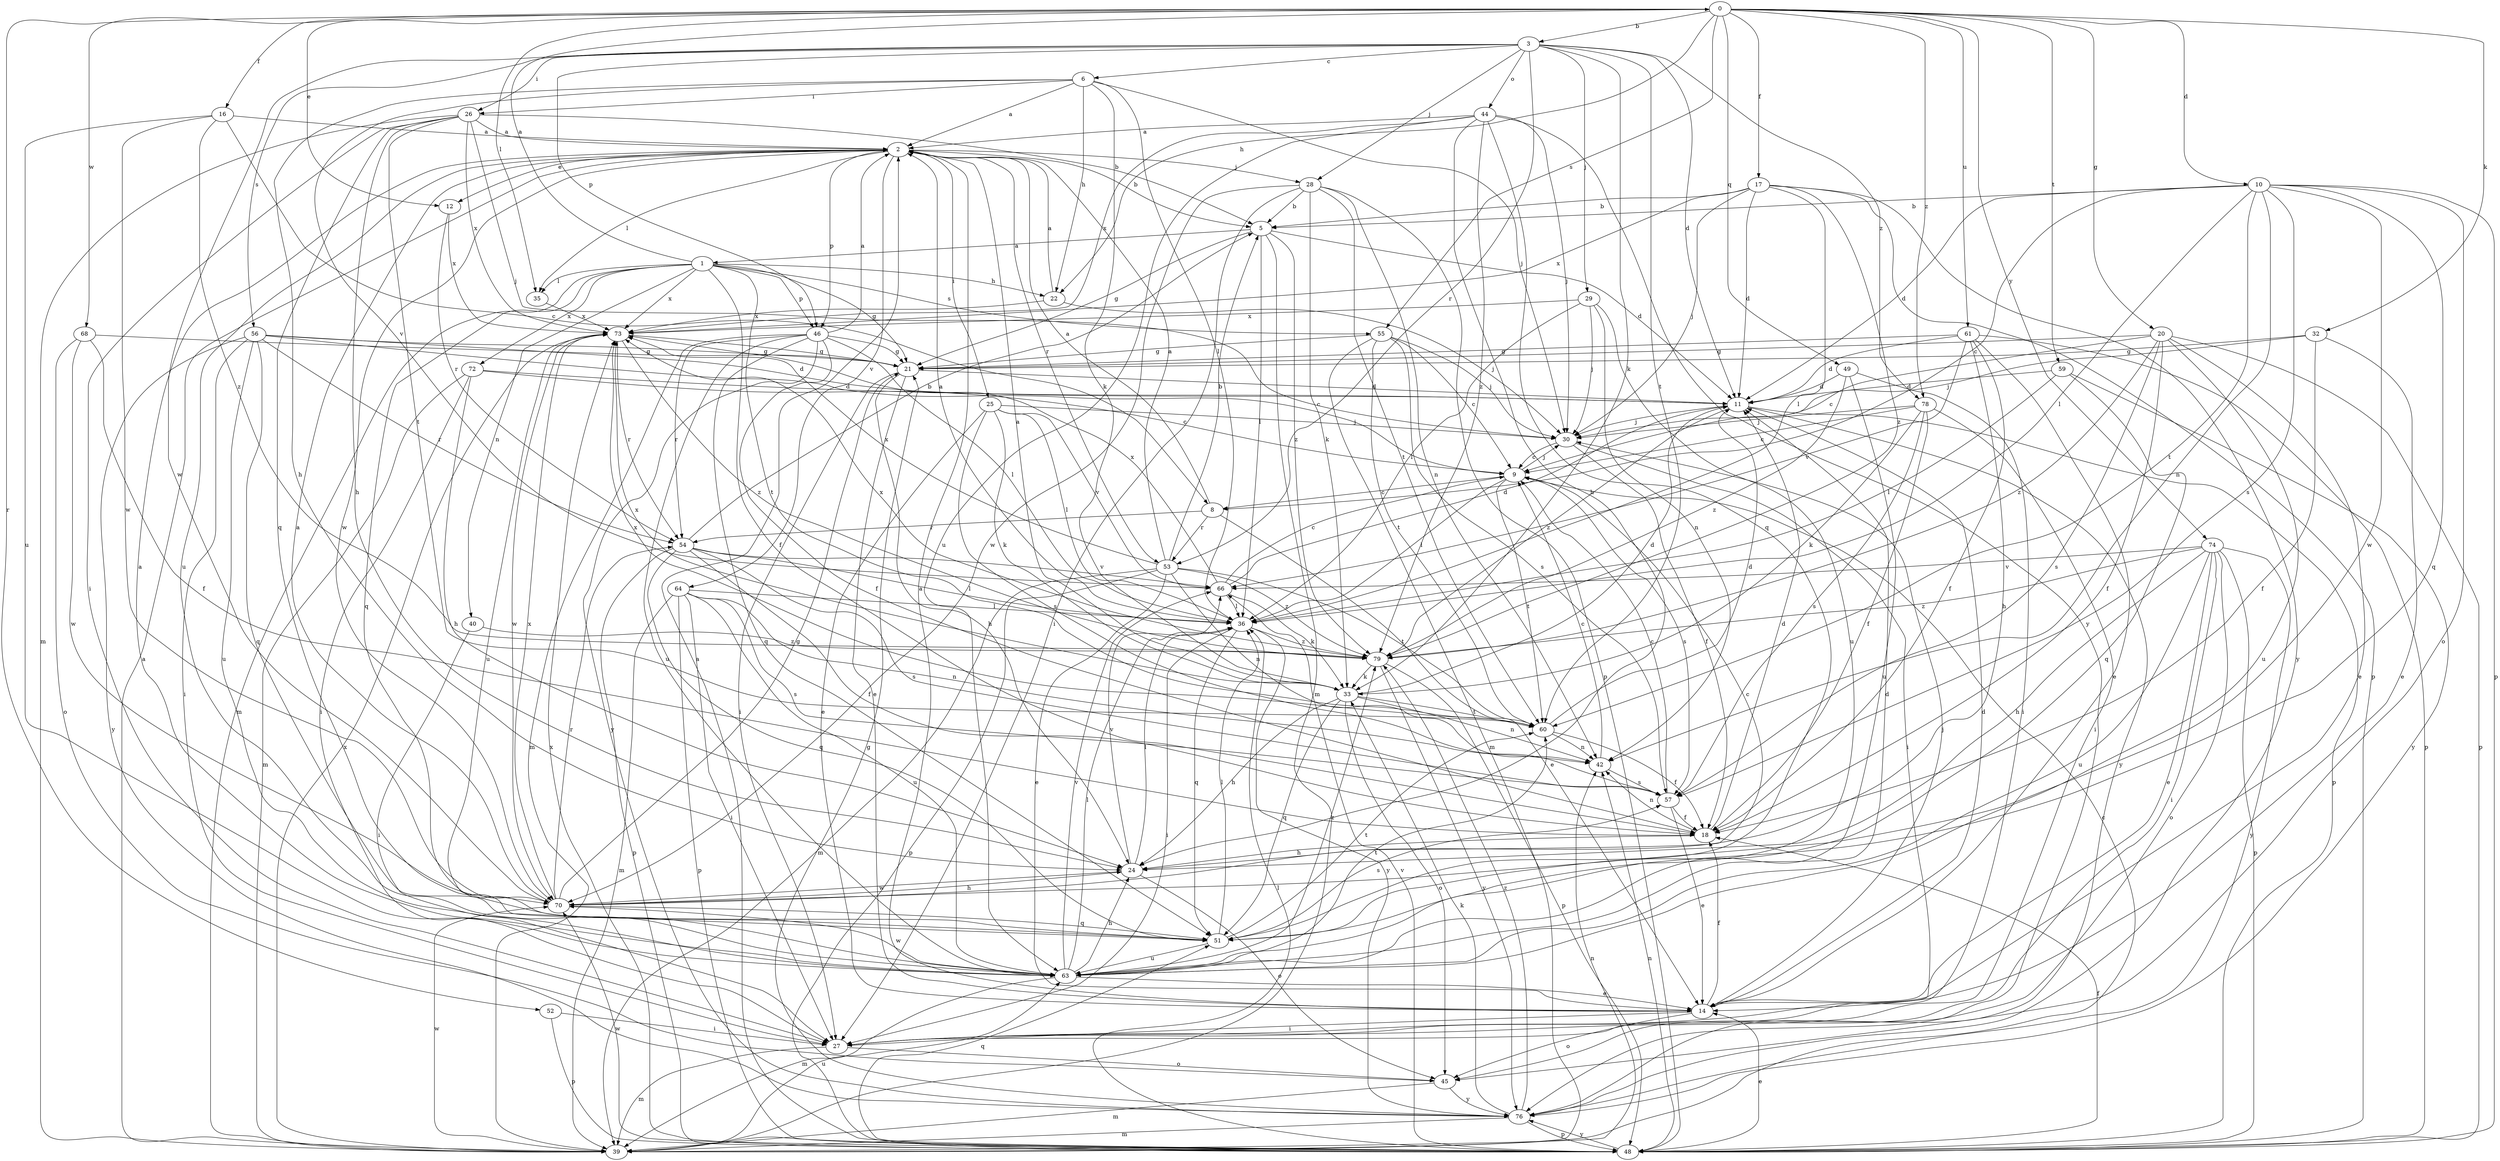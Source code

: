 strict digraph  {
0;
1;
2;
3;
5;
6;
8;
9;
10;
11;
12;
14;
16;
17;
18;
20;
21;
22;
24;
25;
26;
27;
28;
29;
30;
32;
33;
35;
36;
39;
40;
42;
44;
45;
46;
48;
49;
51;
52;
53;
54;
55;
56;
57;
59;
60;
61;
63;
64;
66;
68;
70;
72;
73;
74;
76;
78;
79;
0 -> 3  [label=b];
0 -> 10  [label=d];
0 -> 12  [label=e];
0 -> 16  [label=f];
0 -> 17  [label=f];
0 -> 20  [label=g];
0 -> 22  [label=h];
0 -> 32  [label=k];
0 -> 35  [label=l];
0 -> 49  [label=q];
0 -> 52  [label=r];
0 -> 55  [label=s];
0 -> 59  [label=t];
0 -> 61  [label=u];
0 -> 68  [label=w];
0 -> 74  [label=y];
0 -> 78  [label=z];
1 -> 0  [label=a];
1 -> 18  [label=f];
1 -> 21  [label=g];
1 -> 22  [label=h];
1 -> 35  [label=l];
1 -> 39  [label=m];
1 -> 40  [label=n];
1 -> 46  [label=p];
1 -> 51  [label=q];
1 -> 55  [label=s];
1 -> 60  [label=t];
1 -> 72  [label=x];
1 -> 73  [label=x];
2 -> 5  [label=b];
2 -> 12  [label=e];
2 -> 25  [label=i];
2 -> 28  [label=j];
2 -> 35  [label=l];
2 -> 46  [label=p];
2 -> 53  [label=r];
2 -> 63  [label=u];
2 -> 64  [label=v];
2 -> 70  [label=w];
3 -> 6  [label=c];
3 -> 11  [label=d];
3 -> 26  [label=i];
3 -> 28  [label=j];
3 -> 29  [label=j];
3 -> 33  [label=k];
3 -> 44  [label=o];
3 -> 46  [label=p];
3 -> 53  [label=r];
3 -> 56  [label=s];
3 -> 60  [label=t];
3 -> 70  [label=w];
3 -> 78  [label=z];
5 -> 1  [label=a];
5 -> 11  [label=d];
5 -> 21  [label=g];
5 -> 36  [label=l];
5 -> 39  [label=m];
5 -> 79  [label=z];
6 -> 2  [label=a];
6 -> 22  [label=h];
6 -> 24  [label=h];
6 -> 26  [label=i];
6 -> 30  [label=j];
6 -> 33  [label=k];
6 -> 36  [label=l];
6 -> 66  [label=v];
8 -> 2  [label=a];
8 -> 14  [label=e];
8 -> 53  [label=r];
8 -> 54  [label=r];
9 -> 8  [label=c];
9 -> 30  [label=j];
9 -> 36  [label=l];
9 -> 57  [label=s];
9 -> 60  [label=t];
10 -> 5  [label=b];
10 -> 8  [label=c];
10 -> 11  [label=d];
10 -> 36  [label=l];
10 -> 42  [label=n];
10 -> 45  [label=o];
10 -> 48  [label=p];
10 -> 51  [label=q];
10 -> 57  [label=s];
10 -> 60  [label=t];
10 -> 70  [label=w];
11 -> 30  [label=j];
11 -> 48  [label=p];
11 -> 76  [label=y];
11 -> 79  [label=z];
12 -> 54  [label=r];
12 -> 73  [label=x];
14 -> 2  [label=a];
14 -> 11  [label=d];
14 -> 18  [label=f];
14 -> 27  [label=i];
14 -> 30  [label=j];
14 -> 45  [label=o];
16 -> 2  [label=a];
16 -> 8  [label=c];
16 -> 63  [label=u];
16 -> 70  [label=w];
16 -> 79  [label=z];
17 -> 5  [label=b];
17 -> 11  [label=d];
17 -> 30  [label=j];
17 -> 36  [label=l];
17 -> 48  [label=p];
17 -> 73  [label=x];
17 -> 76  [label=y];
17 -> 79  [label=z];
18 -> 11  [label=d];
18 -> 24  [label=h];
18 -> 42  [label=n];
20 -> 9  [label=c];
20 -> 14  [label=e];
20 -> 18  [label=f];
20 -> 21  [label=g];
20 -> 48  [label=p];
20 -> 57  [label=s];
20 -> 63  [label=u];
20 -> 79  [label=z];
21 -> 11  [label=d];
21 -> 14  [label=e];
21 -> 24  [label=h];
21 -> 27  [label=i];
22 -> 2  [label=a];
22 -> 30  [label=j];
22 -> 73  [label=x];
24 -> 36  [label=l];
24 -> 45  [label=o];
24 -> 66  [label=v];
24 -> 70  [label=w];
25 -> 14  [label=e];
25 -> 30  [label=j];
25 -> 33  [label=k];
25 -> 36  [label=l];
25 -> 57  [label=s];
25 -> 66  [label=v];
26 -> 2  [label=a];
26 -> 5  [label=b];
26 -> 24  [label=h];
26 -> 27  [label=i];
26 -> 30  [label=j];
26 -> 39  [label=m];
26 -> 51  [label=q];
26 -> 60  [label=t];
26 -> 73  [label=x];
27 -> 39  [label=m];
27 -> 45  [label=o];
28 -> 5  [label=b];
28 -> 27  [label=i];
28 -> 33  [label=k];
28 -> 42  [label=n];
28 -> 48  [label=p];
28 -> 60  [label=t];
28 -> 70  [label=w];
29 -> 30  [label=j];
29 -> 36  [label=l];
29 -> 42  [label=n];
29 -> 63  [label=u];
29 -> 73  [label=x];
30 -> 9  [label=c];
30 -> 18  [label=f];
30 -> 27  [label=i];
32 -> 14  [label=e];
32 -> 18  [label=f];
32 -> 21  [label=g];
32 -> 30  [label=j];
33 -> 2  [label=a];
33 -> 11  [label=d];
33 -> 24  [label=h];
33 -> 42  [label=n];
33 -> 45  [label=o];
33 -> 51  [label=q];
33 -> 60  [label=t];
33 -> 73  [label=x];
35 -> 73  [label=x];
36 -> 2  [label=a];
36 -> 27  [label=i];
36 -> 51  [label=q];
36 -> 76  [label=y];
36 -> 79  [label=z];
39 -> 2  [label=a];
39 -> 9  [label=c];
39 -> 42  [label=n];
39 -> 63  [label=u];
39 -> 70  [label=w];
39 -> 73  [label=x];
40 -> 27  [label=i];
40 -> 79  [label=z];
42 -> 9  [label=c];
42 -> 57  [label=s];
44 -> 2  [label=a];
44 -> 24  [label=h];
44 -> 30  [label=j];
44 -> 51  [label=q];
44 -> 63  [label=u];
44 -> 73  [label=x];
44 -> 76  [label=y];
44 -> 79  [label=z];
45 -> 39  [label=m];
45 -> 76  [label=y];
46 -> 2  [label=a];
46 -> 18  [label=f];
46 -> 21  [label=g];
46 -> 36  [label=l];
46 -> 39  [label=m];
46 -> 51  [label=q];
46 -> 54  [label=r];
46 -> 63  [label=u];
46 -> 76  [label=y];
48 -> 2  [label=a];
48 -> 14  [label=e];
48 -> 18  [label=f];
48 -> 36  [label=l];
48 -> 42  [label=n];
48 -> 51  [label=q];
48 -> 66  [label=v];
48 -> 70  [label=w];
48 -> 73  [label=x];
48 -> 76  [label=y];
49 -> 11  [label=d];
49 -> 27  [label=i];
49 -> 63  [label=u];
49 -> 79  [label=z];
51 -> 36  [label=l];
51 -> 57  [label=s];
51 -> 60  [label=t];
51 -> 63  [label=u];
52 -> 27  [label=i];
52 -> 48  [label=p];
53 -> 2  [label=a];
53 -> 5  [label=b];
53 -> 14  [label=e];
53 -> 39  [label=m];
53 -> 42  [label=n];
53 -> 48  [label=p];
53 -> 60  [label=t];
53 -> 73  [label=x];
53 -> 79  [label=z];
54 -> 5  [label=b];
54 -> 18  [label=f];
54 -> 36  [label=l];
54 -> 48  [label=p];
54 -> 51  [label=q];
54 -> 57  [label=s];
54 -> 66  [label=v];
55 -> 9  [label=c];
55 -> 21  [label=g];
55 -> 30  [label=j];
55 -> 39  [label=m];
55 -> 57  [label=s];
55 -> 60  [label=t];
56 -> 9  [label=c];
56 -> 11  [label=d];
56 -> 21  [label=g];
56 -> 27  [label=i];
56 -> 51  [label=q];
56 -> 54  [label=r];
56 -> 63  [label=u];
56 -> 76  [label=y];
57 -> 9  [label=c];
57 -> 14  [label=e];
57 -> 18  [label=f];
59 -> 11  [label=d];
59 -> 36  [label=l];
59 -> 51  [label=q];
59 -> 76  [label=y];
60 -> 11  [label=d];
60 -> 18  [label=f];
60 -> 42  [label=n];
60 -> 73  [label=x];
61 -> 11  [label=d];
61 -> 14  [label=e];
61 -> 18  [label=f];
61 -> 21  [label=g];
61 -> 24  [label=h];
61 -> 48  [label=p];
61 -> 66  [label=v];
63 -> 2  [label=a];
63 -> 11  [label=d];
63 -> 14  [label=e];
63 -> 24  [label=h];
63 -> 36  [label=l];
63 -> 39  [label=m];
63 -> 60  [label=t];
63 -> 66  [label=v];
63 -> 70  [label=w];
63 -> 79  [label=z];
64 -> 27  [label=i];
64 -> 36  [label=l];
64 -> 39  [label=m];
64 -> 42  [label=n];
64 -> 48  [label=p];
64 -> 57  [label=s];
64 -> 63  [label=u];
66 -> 9  [label=c];
66 -> 11  [label=d];
66 -> 33  [label=k];
66 -> 36  [label=l];
66 -> 73  [label=x];
68 -> 18  [label=f];
68 -> 21  [label=g];
68 -> 45  [label=o];
68 -> 70  [label=w];
70 -> 2  [label=a];
70 -> 9  [label=c];
70 -> 21  [label=g];
70 -> 24  [label=h];
70 -> 51  [label=q];
70 -> 54  [label=r];
70 -> 73  [label=x];
72 -> 9  [label=c];
72 -> 11  [label=d];
72 -> 24  [label=h];
72 -> 27  [label=i];
72 -> 39  [label=m];
73 -> 21  [label=g];
73 -> 54  [label=r];
73 -> 63  [label=u];
73 -> 70  [label=w];
73 -> 79  [label=z];
74 -> 14  [label=e];
74 -> 24  [label=h];
74 -> 27  [label=i];
74 -> 45  [label=o];
74 -> 48  [label=p];
74 -> 63  [label=u];
74 -> 66  [label=v];
74 -> 76  [label=y];
74 -> 79  [label=z];
76 -> 21  [label=g];
76 -> 33  [label=k];
76 -> 39  [label=m];
76 -> 48  [label=p];
76 -> 79  [label=z];
78 -> 9  [label=c];
78 -> 18  [label=f];
78 -> 27  [label=i];
78 -> 30  [label=j];
78 -> 33  [label=k];
78 -> 57  [label=s];
79 -> 33  [label=k];
79 -> 48  [label=p];
79 -> 73  [label=x];
79 -> 76  [label=y];
}
